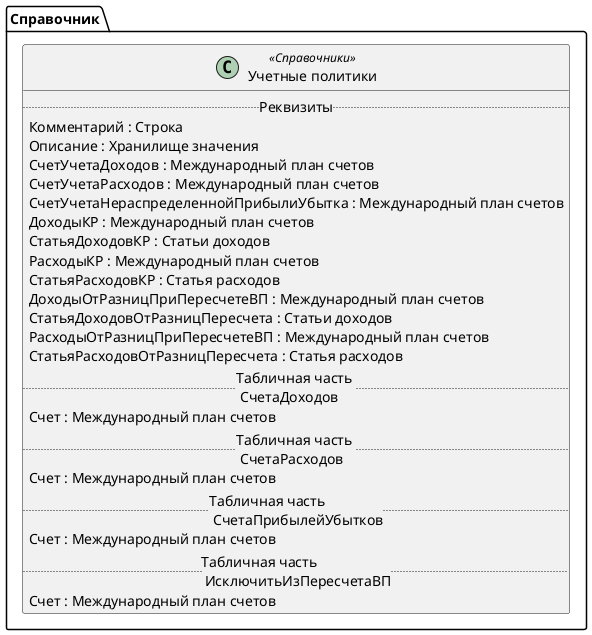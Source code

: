 ﻿@startuml УчетныеПолитики
'!include templates.wsd
'..\include templates.wsd
class Справочник.УчетныеПолитики as "Учетные политики" <<Справочники>>
{
..Реквизиты..
Комментарий : Строка
Описание : Хранилище значения
СчетУчетаДоходов : Международный план счетов
СчетУчетаРасходов : Международный план счетов
СчетУчетаНераспределеннойПрибылиУбытка : Международный план счетов
ДоходыКР : Международный план счетов
СтатьяДоходовКР : Статьи доходов
РасходыКР : Международный план счетов
СтатьяРасходовКР : Статья расходов
ДоходыОтРазницПриПересчетеВП : Международный план счетов
СтатьяДоходовОтРазницПересчета : Статьи доходов
РасходыОтРазницПриПересчетеВП : Международный план счетов
СтатьяРасходовОтРазницПересчета : Статья расходов
..Табличная часть \n СчетаДоходов..
Счет : Международный план счетов
..Табличная часть \n СчетаРасходов..
Счет : Международный план счетов
..Табличная часть \n СчетаПрибылейУбытков..
Счет : Международный план счетов
..Табличная часть \n ИсключитьИзПересчетаВП..
Счет : Международный план счетов
}
@enduml
